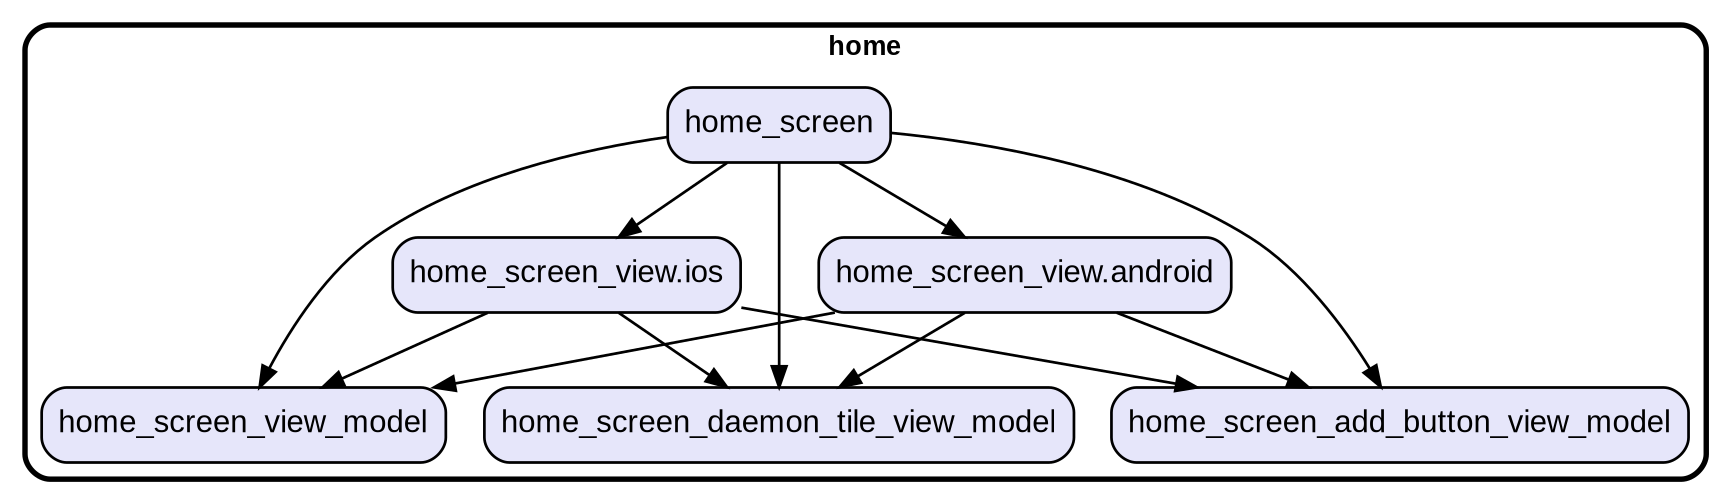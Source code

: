 digraph "" {
  graph [style=rounded fontname="Arial Black" fontsize=13 penwidth=2.6];
  node [shape=rect style="filled,rounded" fontname=Arial fontsize=15 fillcolor=Lavender penwidth=1.3];
  edge [penwidth=1.3];
  "/home_screen_add_button_view_model.dart" [label="home_screen_add_button_view_model"];
  "/home_screen_view.android.dart" [label="home_screen_view.android"];
  "/home_screen_view.ios.dart" [label="home_screen_view.ios"];
  "/home_screen_daemon_tile_view_model.dart" [label="home_screen_daemon_tile_view_model"];
  "/home_screen_view_model.dart" [label="home_screen_view_model"];
  "/home_screen.dart" [label="home_screen"];
  subgraph "cluster~" {
    label="home";
    "/home_screen_add_button_view_model.dart";
    "/home_screen_view.android.dart";
    "/home_screen_view.ios.dart";
    "/home_screen_daemon_tile_view_model.dart";
    "/home_screen_view_model.dart";
    "/home_screen.dart";
  }
  "/home_screen_view.android.dart" -> "/home_screen_add_button_view_model.dart";
  "/home_screen_view.android.dart" -> "/home_screen_daemon_tile_view_model.dart";
  "/home_screen_view.android.dart" -> "/home_screen_view_model.dart";
  "/home_screen_view.ios.dart" -> "/home_screen_add_button_view_model.dart";
  "/home_screen_view.ios.dart" -> "/home_screen_daemon_tile_view_model.dart";
  "/home_screen_view.ios.dart" -> "/home_screen_view_model.dart";
  "/home_screen.dart" -> "/home_screen_add_button_view_model.dart";
  "/home_screen.dart" -> "/home_screen_daemon_tile_view_model.dart";
  "/home_screen.dart" -> "/home_screen_view.android.dart";
  "/home_screen.dart" -> "/home_screen_view.ios.dart";
  "/home_screen.dart" -> "/home_screen_view_model.dart";
}
